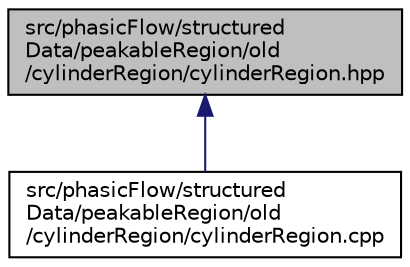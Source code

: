 digraph "src/phasicFlow/structuredData/peakableRegion/old/cylinderRegion/cylinderRegion.hpp"
{
 // LATEX_PDF_SIZE
  edge [fontname="Helvetica",fontsize="10",labelfontname="Helvetica",labelfontsize="10"];
  node [fontname="Helvetica",fontsize="10",shape=record];
  Node1 [label="src/phasicFlow/structured\lData/peakableRegion/old\l/cylinderRegion/cylinderRegion.hpp",height=0.2,width=0.4,color="black", fillcolor="grey75", style="filled", fontcolor="black",tooltip=" "];
  Node1 -> Node2 [dir="back",color="midnightblue",fontsize="10",style="solid",fontname="Helvetica"];
  Node2 [label="src/phasicFlow/structured\lData/peakableRegion/old\l/cylinderRegion/cylinderRegion.cpp",height=0.2,width=0.4,color="black", fillcolor="white", style="filled",URL="$cylinderRegion_8cpp.html",tooltip=" "];
}
